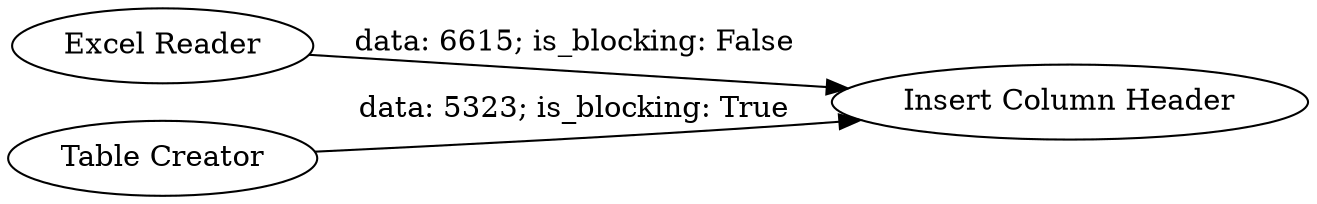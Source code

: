 digraph {
	"5643234416621897633_1" [label="Excel Reader"]
	"5643234416621897633_179" [label="Table Creator"]
	"5643234416621897633_177" [label="Insert Column Header"]
	"5643234416621897633_1" -> "5643234416621897633_177" [label="data: 6615; is_blocking: False"]
	"5643234416621897633_179" -> "5643234416621897633_177" [label="data: 5323; is_blocking: True"]
	rankdir=LR
}
